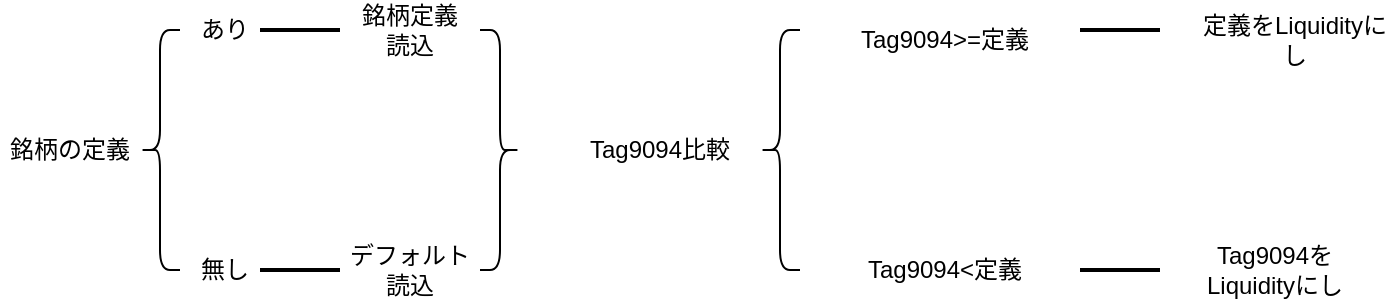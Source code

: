 <mxfile version="14.1.1" type="github">
  <diagram name="Page-1" id="42789a77-a242-8287-6e28-9cd8cfd52e62">
    <mxGraphModel dx="1422" dy="835" grid="1" gridSize="10" guides="1" tooltips="1" connect="1" arrows="1" fold="1" page="1" pageScale="1" pageWidth="1100" pageHeight="850" background="#ffffff" math="0" shadow="0">
      <root>
        <mxCell id="0" />
        <mxCell id="1" parent="0" />
        <mxCell id="lo6jfhoDCfdi372orzyL-1" value="" style="shape=curlyBracket;whiteSpace=wrap;html=1;rounded=1;size=0.5;" vertex="1" parent="1">
          <mxGeometry x="180" y="40" width="20" height="120" as="geometry" />
        </mxCell>
        <mxCell id="lo6jfhoDCfdi372orzyL-2" value="銘柄の定義" style="text;html=1;strokeColor=none;fillColor=none;align=center;verticalAlign=middle;whiteSpace=wrap;rounded=0;" vertex="1" parent="1">
          <mxGeometry x="110" y="90" width="70" height="20" as="geometry" />
        </mxCell>
        <mxCell id="lo6jfhoDCfdi372orzyL-3" value="デフォルト読込" style="text;html=1;strokeColor=none;fillColor=none;align=center;verticalAlign=middle;whiteSpace=wrap;rounded=0;" vertex="1" parent="1">
          <mxGeometry x="280" y="150" width="70" height="20" as="geometry" />
        </mxCell>
        <mxCell id="lo6jfhoDCfdi372orzyL-4" value="Tag9094比較" style="text;html=1;strokeColor=none;fillColor=none;align=center;verticalAlign=middle;whiteSpace=wrap;rounded=0;" vertex="1" parent="1">
          <mxGeometry x="380" y="90" width="120" height="20" as="geometry" />
        </mxCell>
        <mxCell id="lo6jfhoDCfdi372orzyL-5" value="銘柄定義&lt;br&gt;読込" style="text;html=1;strokeColor=none;fillColor=none;align=center;verticalAlign=middle;whiteSpace=wrap;rounded=0;" vertex="1" parent="1">
          <mxGeometry x="280" y="30" width="70" height="20" as="geometry" />
        </mxCell>
        <mxCell id="lo6jfhoDCfdi372orzyL-6" value="あり" style="text;html=1;strokeColor=none;fillColor=none;align=center;verticalAlign=middle;whiteSpace=wrap;rounded=0;" vertex="1" parent="1">
          <mxGeometry x="205" y="30" width="35" height="20" as="geometry" />
        </mxCell>
        <mxCell id="lo6jfhoDCfdi372orzyL-7" value="無し" style="text;html=1;strokeColor=none;fillColor=none;align=center;verticalAlign=middle;whiteSpace=wrap;rounded=0;" vertex="1" parent="1">
          <mxGeometry x="205" y="150" width="35" height="20" as="geometry" />
        </mxCell>
        <mxCell id="lo6jfhoDCfdi372orzyL-8" value="" style="line;strokeWidth=2;html=1;" vertex="1" parent="1">
          <mxGeometry x="240" y="35" width="40" height="10" as="geometry" />
        </mxCell>
        <mxCell id="lo6jfhoDCfdi372orzyL-9" value="" style="line;strokeWidth=2;html=1;" vertex="1" parent="1">
          <mxGeometry x="240" y="155" width="40" height="10" as="geometry" />
        </mxCell>
        <mxCell id="lo6jfhoDCfdi372orzyL-10" value="" style="shape=curlyBracket;whiteSpace=wrap;html=1;rounded=1;size=0.5;rotation=-180;" vertex="1" parent="1">
          <mxGeometry x="350" y="40" width="20" height="120" as="geometry" />
        </mxCell>
        <mxCell id="lo6jfhoDCfdi372orzyL-11" value="" style="shape=curlyBracket;whiteSpace=wrap;html=1;rounded=1;size=0.5;" vertex="1" parent="1">
          <mxGeometry x="490" y="40" width="20" height="120" as="geometry" />
        </mxCell>
        <mxCell id="lo6jfhoDCfdi372orzyL-12" value="Tag9094&amp;gt;=定義" style="text;html=1;strokeColor=none;fillColor=none;align=center;verticalAlign=middle;whiteSpace=wrap;rounded=0;" vertex="1" parent="1">
          <mxGeometry x="535" y="35" width="95" height="20" as="geometry" />
        </mxCell>
        <mxCell id="lo6jfhoDCfdi372orzyL-13" value="Tag9094&amp;lt;定義" style="text;html=1;strokeColor=none;fillColor=none;align=center;verticalAlign=middle;whiteSpace=wrap;rounded=0;" vertex="1" parent="1">
          <mxGeometry x="535" y="150" width="95" height="20" as="geometry" />
        </mxCell>
        <mxCell id="lo6jfhoDCfdi372orzyL-14" value="" style="line;strokeWidth=2;html=1;" vertex="1" parent="1">
          <mxGeometry x="650" y="35" width="40" height="10" as="geometry" />
        </mxCell>
        <mxCell id="lo6jfhoDCfdi372orzyL-15" value="" style="line;strokeWidth=2;html=1;" vertex="1" parent="1">
          <mxGeometry x="650" y="155" width="40" height="10" as="geometry" />
        </mxCell>
        <mxCell id="lo6jfhoDCfdi372orzyL-16" value="定義をLiquidityにし" style="text;html=1;strokeColor=none;fillColor=none;align=center;verticalAlign=middle;whiteSpace=wrap;rounded=0;" vertex="1" parent="1">
          <mxGeometry x="710" y="35" width="95" height="20" as="geometry" />
        </mxCell>
        <mxCell id="lo6jfhoDCfdi372orzyL-17" value="Tag9094をLiquidityにし" style="text;html=1;strokeColor=none;fillColor=none;align=center;verticalAlign=middle;whiteSpace=wrap;rounded=0;" vertex="1" parent="1">
          <mxGeometry x="700" y="150" width="95" height="20" as="geometry" />
        </mxCell>
      </root>
    </mxGraphModel>
  </diagram>
</mxfile>
